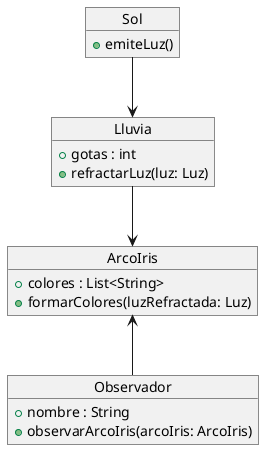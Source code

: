 @startuml
object Sol {
    + emiteLuz()
}

object Lluvia {
    + gotas : int
    + refractarLuz(luz: Luz)
}

object ArcoIris {
    + colores : List<String>
    + formarColores(luzRefractada: Luz)
}

object Observador {
    + nombre : String
    + observarArcoIris(arcoIris: ArcoIris)
}

Sol --> Lluvia 
Lluvia --> ArcoIris 
ArcoIris <-- Observador 
@enduml
